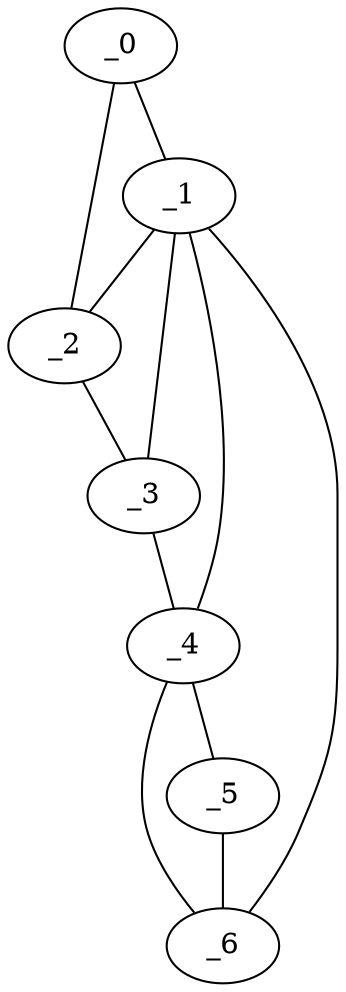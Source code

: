 graph "obj35__160.gxl" {
	_0	 [x=2,
		y=60];
	_1	 [x=4,
		y=67];
	_0 -- _1	 [valence=1];
	_2	 [x=17,
		y=49];
	_0 -- _2	 [valence=1];
	_1 -- _2	 [valence=2];
	_3	 [x=31,
		y=44];
	_1 -- _3	 [valence=1];
	_4	 [x=43,
		y=42];
	_1 -- _4	 [valence=1];
	_6	 [x=126,
		y=69];
	_1 -- _6	 [valence=1];
	_2 -- _3	 [valence=1];
	_3 -- _4	 [valence=1];
	_5	 [x=126,
		y=58];
	_4 -- _5	 [valence=1];
	_4 -- _6	 [valence=2];
	_5 -- _6	 [valence=1];
}

